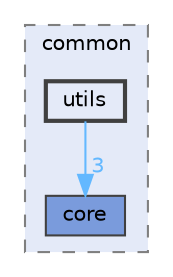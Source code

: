 digraph "include/common/utils"
{
 // LATEX_PDF_SIZE
  bgcolor="transparent";
  edge [fontname=Helvetica,fontsize=10,labelfontname=Helvetica,labelfontsize=10];
  node [fontname=Helvetica,fontsize=10,shape=box,height=0.2,width=0.4];
  compound=true
  subgraph clusterdir_0966d06610f72609fd9aa4979c2b5a92 {
    graph [ bgcolor="#e4eaf8", pencolor="grey50", label="common", fontname=Helvetica,fontsize=10 style="filled,dashed", URL="dir_0966d06610f72609fd9aa4979c2b5a92.html",tooltip=""]
  dir_55c6aacdd19a444dac43fdec2e233557 [label="core", fillcolor="#7a9bdc", color="grey25", style="filled", URL="dir_55c6aacdd19a444dac43fdec2e233557.html",tooltip=""];
  dir_72bf9ecc6ebb6e10ba4775db8c24a5cc [label="utils", fillcolor="#e4eaf8", color="grey25", style="filled,bold", URL="dir_72bf9ecc6ebb6e10ba4775db8c24a5cc.html",tooltip=""];
  }
  dir_72bf9ecc6ebb6e10ba4775db8c24a5cc->dir_55c6aacdd19a444dac43fdec2e233557 [headlabel="3", labeldistance=1.5 headhref="dir_000045_000013.html" color="steelblue1" fontcolor="steelblue1"];
}
